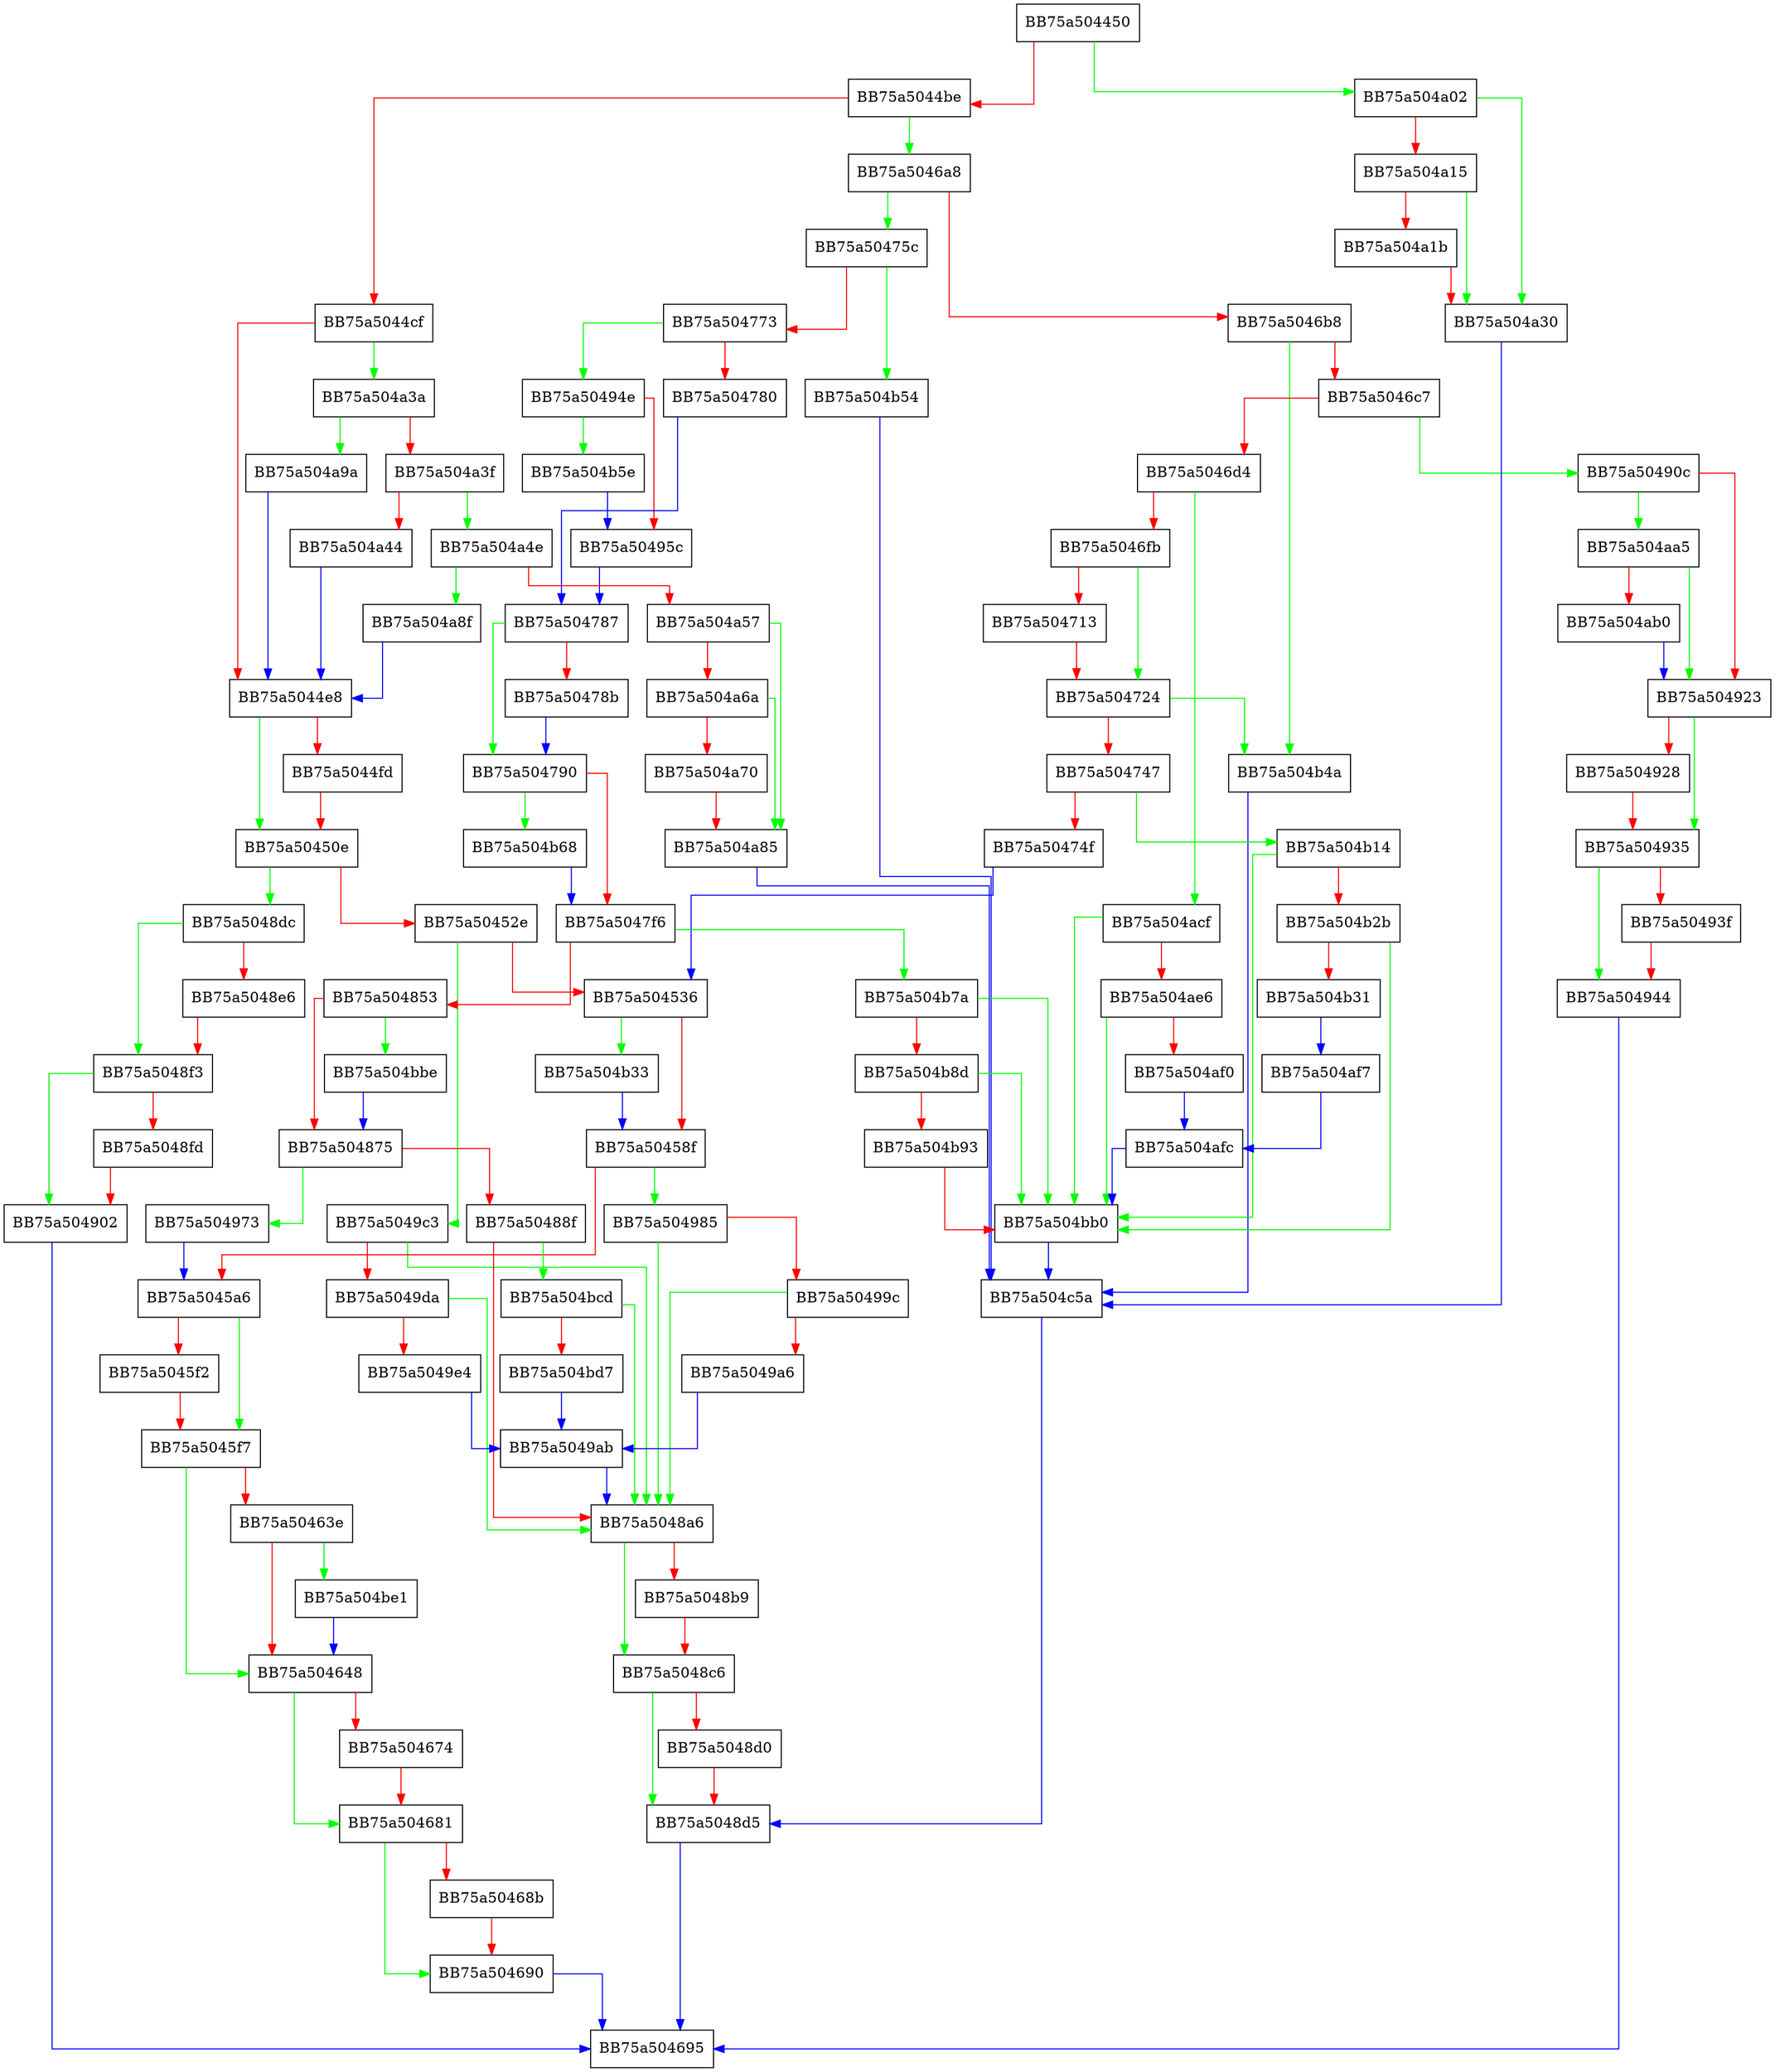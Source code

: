 digraph GetNext {
  node [shape="box"];
  graph [splines=ortho];
  BB75a504450 -> BB75a504a02 [color="green"];
  BB75a504450 -> BB75a5044be [color="red"];
  BB75a5044be -> BB75a5046a8 [color="green"];
  BB75a5044be -> BB75a5044cf [color="red"];
  BB75a5044cf -> BB75a504a3a [color="green"];
  BB75a5044cf -> BB75a5044e8 [color="red"];
  BB75a5044e8 -> BB75a50450e [color="green"];
  BB75a5044e8 -> BB75a5044fd [color="red"];
  BB75a5044fd -> BB75a50450e [color="red"];
  BB75a50450e -> BB75a5048dc [color="green"];
  BB75a50450e -> BB75a50452e [color="red"];
  BB75a50452e -> BB75a5049c3 [color="green"];
  BB75a50452e -> BB75a504536 [color="red"];
  BB75a504536 -> BB75a504b33 [color="green"];
  BB75a504536 -> BB75a50458f [color="red"];
  BB75a50458f -> BB75a504985 [color="green"];
  BB75a50458f -> BB75a5045a6 [color="red"];
  BB75a5045a6 -> BB75a5045f7 [color="green"];
  BB75a5045a6 -> BB75a5045f2 [color="red"];
  BB75a5045f2 -> BB75a5045f7 [color="red"];
  BB75a5045f7 -> BB75a504648 [color="green"];
  BB75a5045f7 -> BB75a50463e [color="red"];
  BB75a50463e -> BB75a504be1 [color="green"];
  BB75a50463e -> BB75a504648 [color="red"];
  BB75a504648 -> BB75a504681 [color="green"];
  BB75a504648 -> BB75a504674 [color="red"];
  BB75a504674 -> BB75a504681 [color="red"];
  BB75a504681 -> BB75a504690 [color="green"];
  BB75a504681 -> BB75a50468b [color="red"];
  BB75a50468b -> BB75a504690 [color="red"];
  BB75a504690 -> BB75a504695 [color="blue"];
  BB75a5046a8 -> BB75a50475c [color="green"];
  BB75a5046a8 -> BB75a5046b8 [color="red"];
  BB75a5046b8 -> BB75a504b4a [color="green"];
  BB75a5046b8 -> BB75a5046c7 [color="red"];
  BB75a5046c7 -> BB75a50490c [color="green"];
  BB75a5046c7 -> BB75a5046d4 [color="red"];
  BB75a5046d4 -> BB75a504acf [color="green"];
  BB75a5046d4 -> BB75a5046fb [color="red"];
  BB75a5046fb -> BB75a504724 [color="green"];
  BB75a5046fb -> BB75a504713 [color="red"];
  BB75a504713 -> BB75a504724 [color="red"];
  BB75a504724 -> BB75a504b4a [color="green"];
  BB75a504724 -> BB75a504747 [color="red"];
  BB75a504747 -> BB75a504b14 [color="green"];
  BB75a504747 -> BB75a50474f [color="red"];
  BB75a50474f -> BB75a504536 [color="blue"];
  BB75a50475c -> BB75a504b54 [color="green"];
  BB75a50475c -> BB75a504773 [color="red"];
  BB75a504773 -> BB75a50494e [color="green"];
  BB75a504773 -> BB75a504780 [color="red"];
  BB75a504780 -> BB75a504787 [color="blue"];
  BB75a504787 -> BB75a504790 [color="green"];
  BB75a504787 -> BB75a50478b [color="red"];
  BB75a50478b -> BB75a504790 [color="blue"];
  BB75a504790 -> BB75a504b68 [color="green"];
  BB75a504790 -> BB75a5047f6 [color="red"];
  BB75a5047f6 -> BB75a504b7a [color="green"];
  BB75a5047f6 -> BB75a504853 [color="red"];
  BB75a504853 -> BB75a504bbe [color="green"];
  BB75a504853 -> BB75a504875 [color="red"];
  BB75a504875 -> BB75a504973 [color="green"];
  BB75a504875 -> BB75a50488f [color="red"];
  BB75a50488f -> BB75a504bcd [color="green"];
  BB75a50488f -> BB75a5048a6 [color="red"];
  BB75a5048a6 -> BB75a5048c6 [color="green"];
  BB75a5048a6 -> BB75a5048b9 [color="red"];
  BB75a5048b9 -> BB75a5048c6 [color="red"];
  BB75a5048c6 -> BB75a5048d5 [color="green"];
  BB75a5048c6 -> BB75a5048d0 [color="red"];
  BB75a5048d0 -> BB75a5048d5 [color="red"];
  BB75a5048d5 -> BB75a504695 [color="blue"];
  BB75a5048dc -> BB75a5048f3 [color="green"];
  BB75a5048dc -> BB75a5048e6 [color="red"];
  BB75a5048e6 -> BB75a5048f3 [color="red"];
  BB75a5048f3 -> BB75a504902 [color="green"];
  BB75a5048f3 -> BB75a5048fd [color="red"];
  BB75a5048fd -> BB75a504902 [color="red"];
  BB75a504902 -> BB75a504695 [color="blue"];
  BB75a50490c -> BB75a504aa5 [color="green"];
  BB75a50490c -> BB75a504923 [color="red"];
  BB75a504923 -> BB75a504935 [color="green"];
  BB75a504923 -> BB75a504928 [color="red"];
  BB75a504928 -> BB75a504935 [color="red"];
  BB75a504935 -> BB75a504944 [color="green"];
  BB75a504935 -> BB75a50493f [color="red"];
  BB75a50493f -> BB75a504944 [color="red"];
  BB75a504944 -> BB75a504695 [color="blue"];
  BB75a50494e -> BB75a504b5e [color="green"];
  BB75a50494e -> BB75a50495c [color="red"];
  BB75a50495c -> BB75a504787 [color="blue"];
  BB75a504973 -> BB75a5045a6 [color="blue"];
  BB75a504985 -> BB75a5048a6 [color="green"];
  BB75a504985 -> BB75a50499c [color="red"];
  BB75a50499c -> BB75a5048a6 [color="green"];
  BB75a50499c -> BB75a5049a6 [color="red"];
  BB75a5049a6 -> BB75a5049ab [color="blue"];
  BB75a5049ab -> BB75a5048a6 [color="blue"];
  BB75a5049c3 -> BB75a5048a6 [color="green"];
  BB75a5049c3 -> BB75a5049da [color="red"];
  BB75a5049da -> BB75a5048a6 [color="green"];
  BB75a5049da -> BB75a5049e4 [color="red"];
  BB75a5049e4 -> BB75a5049ab [color="blue"];
  BB75a504a02 -> BB75a504a30 [color="green"];
  BB75a504a02 -> BB75a504a15 [color="red"];
  BB75a504a15 -> BB75a504a30 [color="green"];
  BB75a504a15 -> BB75a504a1b [color="red"];
  BB75a504a1b -> BB75a504a30 [color="red"];
  BB75a504a30 -> BB75a504c5a [color="blue"];
  BB75a504a3a -> BB75a504a9a [color="green"];
  BB75a504a3a -> BB75a504a3f [color="red"];
  BB75a504a3f -> BB75a504a4e [color="green"];
  BB75a504a3f -> BB75a504a44 [color="red"];
  BB75a504a44 -> BB75a5044e8 [color="blue"];
  BB75a504a4e -> BB75a504a8f [color="green"];
  BB75a504a4e -> BB75a504a57 [color="red"];
  BB75a504a57 -> BB75a504a85 [color="green"];
  BB75a504a57 -> BB75a504a6a [color="red"];
  BB75a504a6a -> BB75a504a85 [color="green"];
  BB75a504a6a -> BB75a504a70 [color="red"];
  BB75a504a70 -> BB75a504a85 [color="red"];
  BB75a504a85 -> BB75a504c5a [color="blue"];
  BB75a504a8f -> BB75a5044e8 [color="blue"];
  BB75a504a9a -> BB75a5044e8 [color="blue"];
  BB75a504aa5 -> BB75a504923 [color="green"];
  BB75a504aa5 -> BB75a504ab0 [color="red"];
  BB75a504ab0 -> BB75a504923 [color="blue"];
  BB75a504acf -> BB75a504bb0 [color="green"];
  BB75a504acf -> BB75a504ae6 [color="red"];
  BB75a504ae6 -> BB75a504bb0 [color="green"];
  BB75a504ae6 -> BB75a504af0 [color="red"];
  BB75a504af0 -> BB75a504afc [color="blue"];
  BB75a504af7 -> BB75a504afc [color="blue"];
  BB75a504afc -> BB75a504bb0 [color="blue"];
  BB75a504b14 -> BB75a504bb0 [color="green"];
  BB75a504b14 -> BB75a504b2b [color="red"];
  BB75a504b2b -> BB75a504bb0 [color="green"];
  BB75a504b2b -> BB75a504b31 [color="red"];
  BB75a504b31 -> BB75a504af7 [color="blue"];
  BB75a504b33 -> BB75a50458f [color="blue"];
  BB75a504b4a -> BB75a504c5a [color="blue"];
  BB75a504b54 -> BB75a504c5a [color="blue"];
  BB75a504b5e -> BB75a50495c [color="blue"];
  BB75a504b68 -> BB75a5047f6 [color="blue"];
  BB75a504b7a -> BB75a504bb0 [color="green"];
  BB75a504b7a -> BB75a504b8d [color="red"];
  BB75a504b8d -> BB75a504bb0 [color="green"];
  BB75a504b8d -> BB75a504b93 [color="red"];
  BB75a504b93 -> BB75a504bb0 [color="red"];
  BB75a504bb0 -> BB75a504c5a [color="blue"];
  BB75a504bbe -> BB75a504875 [color="blue"];
  BB75a504bcd -> BB75a5048a6 [color="green"];
  BB75a504bcd -> BB75a504bd7 [color="red"];
  BB75a504bd7 -> BB75a5049ab [color="blue"];
  BB75a504be1 -> BB75a504648 [color="blue"];
  BB75a504c5a -> BB75a5048d5 [color="blue"];
}